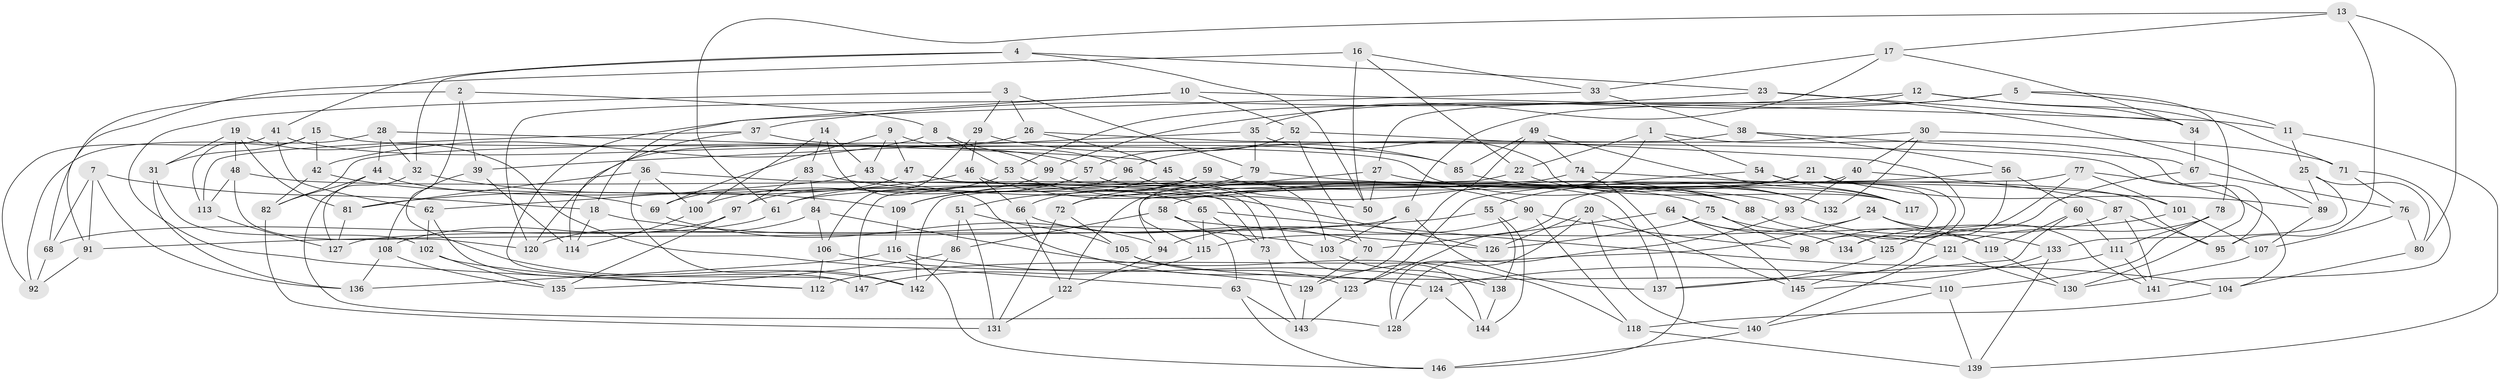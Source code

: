 // Generated by graph-tools (version 1.1) at 2025/50/03/09/25 03:50:53]
// undirected, 147 vertices, 294 edges
graph export_dot {
graph [start="1"]
  node [color=gray90,style=filled];
  1;
  2;
  3;
  4;
  5;
  6;
  7;
  8;
  9;
  10;
  11;
  12;
  13;
  14;
  15;
  16;
  17;
  18;
  19;
  20;
  21;
  22;
  23;
  24;
  25;
  26;
  27;
  28;
  29;
  30;
  31;
  32;
  33;
  34;
  35;
  36;
  37;
  38;
  39;
  40;
  41;
  42;
  43;
  44;
  45;
  46;
  47;
  48;
  49;
  50;
  51;
  52;
  53;
  54;
  55;
  56;
  57;
  58;
  59;
  60;
  61;
  62;
  63;
  64;
  65;
  66;
  67;
  68;
  69;
  70;
  71;
  72;
  73;
  74;
  75;
  76;
  77;
  78;
  79;
  80;
  81;
  82;
  83;
  84;
  85;
  86;
  87;
  88;
  89;
  90;
  91;
  92;
  93;
  94;
  95;
  96;
  97;
  98;
  99;
  100;
  101;
  102;
  103;
  104;
  105;
  106;
  107;
  108;
  109;
  110;
  111;
  112;
  113;
  114;
  115;
  116;
  117;
  118;
  119;
  120;
  121;
  122;
  123;
  124;
  125;
  126;
  127;
  128;
  129;
  130;
  131;
  132;
  133;
  134;
  135;
  136;
  137;
  138;
  139;
  140;
  141;
  142;
  143;
  144;
  145;
  146;
  147;
  1 -- 22;
  1 -- 54;
  1 -- 115;
  1 -- 95;
  2 -- 68;
  2 -- 8;
  2 -- 39;
  2 -- 142;
  3 -- 26;
  3 -- 112;
  3 -- 29;
  3 -- 79;
  4 -- 23;
  4 -- 32;
  4 -- 41;
  4 -- 50;
  5 -- 11;
  5 -- 78;
  5 -- 6;
  5 -- 99;
  6 -- 127;
  6 -- 137;
  6 -- 103;
  7 -- 91;
  7 -- 18;
  7 -- 136;
  7 -- 68;
  8 -- 99;
  8 -- 53;
  8 -- 42;
  9 -- 47;
  9 -- 43;
  9 -- 96;
  9 -- 69;
  10 -- 18;
  10 -- 11;
  10 -- 52;
  10 -- 120;
  11 -- 139;
  11 -- 25;
  12 -- 27;
  12 -- 53;
  12 -- 71;
  12 -- 34;
  13 -- 95;
  13 -- 80;
  13 -- 17;
  13 -- 61;
  14 -- 124;
  14 -- 83;
  14 -- 43;
  14 -- 100;
  15 -- 31;
  15 -- 113;
  15 -- 42;
  15 -- 132;
  16 -- 33;
  16 -- 22;
  16 -- 50;
  16 -- 91;
  17 -- 34;
  17 -- 35;
  17 -- 33;
  18 -- 114;
  18 -- 103;
  19 -- 31;
  19 -- 48;
  19 -- 81;
  19 -- 63;
  20 -- 128;
  20 -- 145;
  20 -- 140;
  20 -- 126;
  21 -- 89;
  21 -- 58;
  21 -- 55;
  21 -- 134;
  22 -- 142;
  22 -- 132;
  23 -- 89;
  23 -- 37;
  23 -- 34;
  24 -- 115;
  24 -- 141;
  24 -- 119;
  24 -- 112;
  25 -- 133;
  25 -- 80;
  25 -- 89;
  26 -- 130;
  26 -- 120;
  26 -- 45;
  27 -- 132;
  27 -- 72;
  27 -- 50;
  28 -- 44;
  28 -- 45;
  28 -- 92;
  28 -- 32;
  29 -- 46;
  29 -- 106;
  29 -- 85;
  30 -- 132;
  30 -- 40;
  30 -- 96;
  30 -- 71;
  31 -- 102;
  31 -- 136;
  32 -- 109;
  32 -- 127;
  33 -- 38;
  33 -- 147;
  34 -- 67;
  35 -- 79;
  35 -- 117;
  35 -- 39;
  36 -- 100;
  36 -- 73;
  36 -- 81;
  36 -- 142;
  37 -- 113;
  37 -- 114;
  37 -- 85;
  38 -- 67;
  38 -- 56;
  38 -- 82;
  39 -- 108;
  39 -- 114;
  40 -- 87;
  40 -- 93;
  40 -- 123;
  41 -- 57;
  41 -- 92;
  41 -- 62;
  42 -- 69;
  42 -- 82;
  43 -- 62;
  43 -- 75;
  44 -- 128;
  44 -- 65;
  44 -- 82;
  45 -- 51;
  45 -- 88;
  46 -- 66;
  46 -- 81;
  46 -- 50;
  47 -- 69;
  47 -- 144;
  47 -- 73;
  48 -- 113;
  48 -- 120;
  48 -- 93;
  49 -- 129;
  49 -- 117;
  49 -- 74;
  49 -- 85;
  51 -- 86;
  51 -- 131;
  51 -- 105;
  52 -- 134;
  52 -- 70;
  52 -- 57;
  53 -- 97;
  53 -- 90;
  54 -- 123;
  54 -- 117;
  54 -- 98;
  55 -- 144;
  55 -- 91;
  55 -- 138;
  56 -- 61;
  56 -- 125;
  56 -- 60;
  57 -- 61;
  57 -- 95;
  58 -- 126;
  58 -- 86;
  58 -- 63;
  59 -- 72;
  59 -- 66;
  59 -- 117;
  59 -- 147;
  60 -- 137;
  60 -- 111;
  60 -- 119;
  61 -- 68;
  62 -- 102;
  62 -- 147;
  63 -- 146;
  63 -- 143;
  64 -- 70;
  64 -- 145;
  64 -- 134;
  64 -- 121;
  65 -- 115;
  65 -- 104;
  65 -- 73;
  66 -- 122;
  66 -- 70;
  67 -- 76;
  67 -- 145;
  68 -- 92;
  69 -- 94;
  70 -- 129;
  71 -- 76;
  71 -- 141;
  72 -- 131;
  72 -- 105;
  73 -- 143;
  74 -- 146;
  74 -- 122;
  74 -- 101;
  75 -- 126;
  75 -- 98;
  75 -- 119;
  76 -- 107;
  76 -- 80;
  77 -- 125;
  77 -- 101;
  77 -- 104;
  77 -- 94;
  78 -- 110;
  78 -- 121;
  78 -- 111;
  79 -- 109;
  79 -- 88;
  80 -- 104;
  81 -- 127;
  82 -- 131;
  83 -- 84;
  83 -- 97;
  83 -- 126;
  84 -- 106;
  84 -- 120;
  84 -- 118;
  85 -- 88;
  86 -- 135;
  86 -- 142;
  87 -- 95;
  87 -- 141;
  87 -- 98;
  88 -- 125;
  89 -- 107;
  90 -- 98;
  90 -- 94;
  90 -- 118;
  91 -- 92;
  93 -- 133;
  93 -- 128;
  94 -- 122;
  96 -- 109;
  96 -- 103;
  97 -- 135;
  97 -- 108;
  99 -- 100;
  99 -- 137;
  100 -- 114;
  101 -- 107;
  101 -- 134;
  102 -- 135;
  102 -- 112;
  103 -- 138;
  104 -- 118;
  105 -- 110;
  105 -- 123;
  106 -- 112;
  106 -- 129;
  107 -- 130;
  108 -- 135;
  108 -- 136;
  109 -- 116;
  110 -- 139;
  110 -- 140;
  111 -- 141;
  111 -- 124;
  113 -- 127;
  115 -- 147;
  116 -- 138;
  116 -- 146;
  116 -- 136;
  118 -- 139;
  119 -- 130;
  121 -- 140;
  121 -- 130;
  122 -- 131;
  123 -- 143;
  124 -- 144;
  124 -- 128;
  125 -- 137;
  129 -- 143;
  133 -- 145;
  133 -- 139;
  138 -- 144;
  140 -- 146;
}

